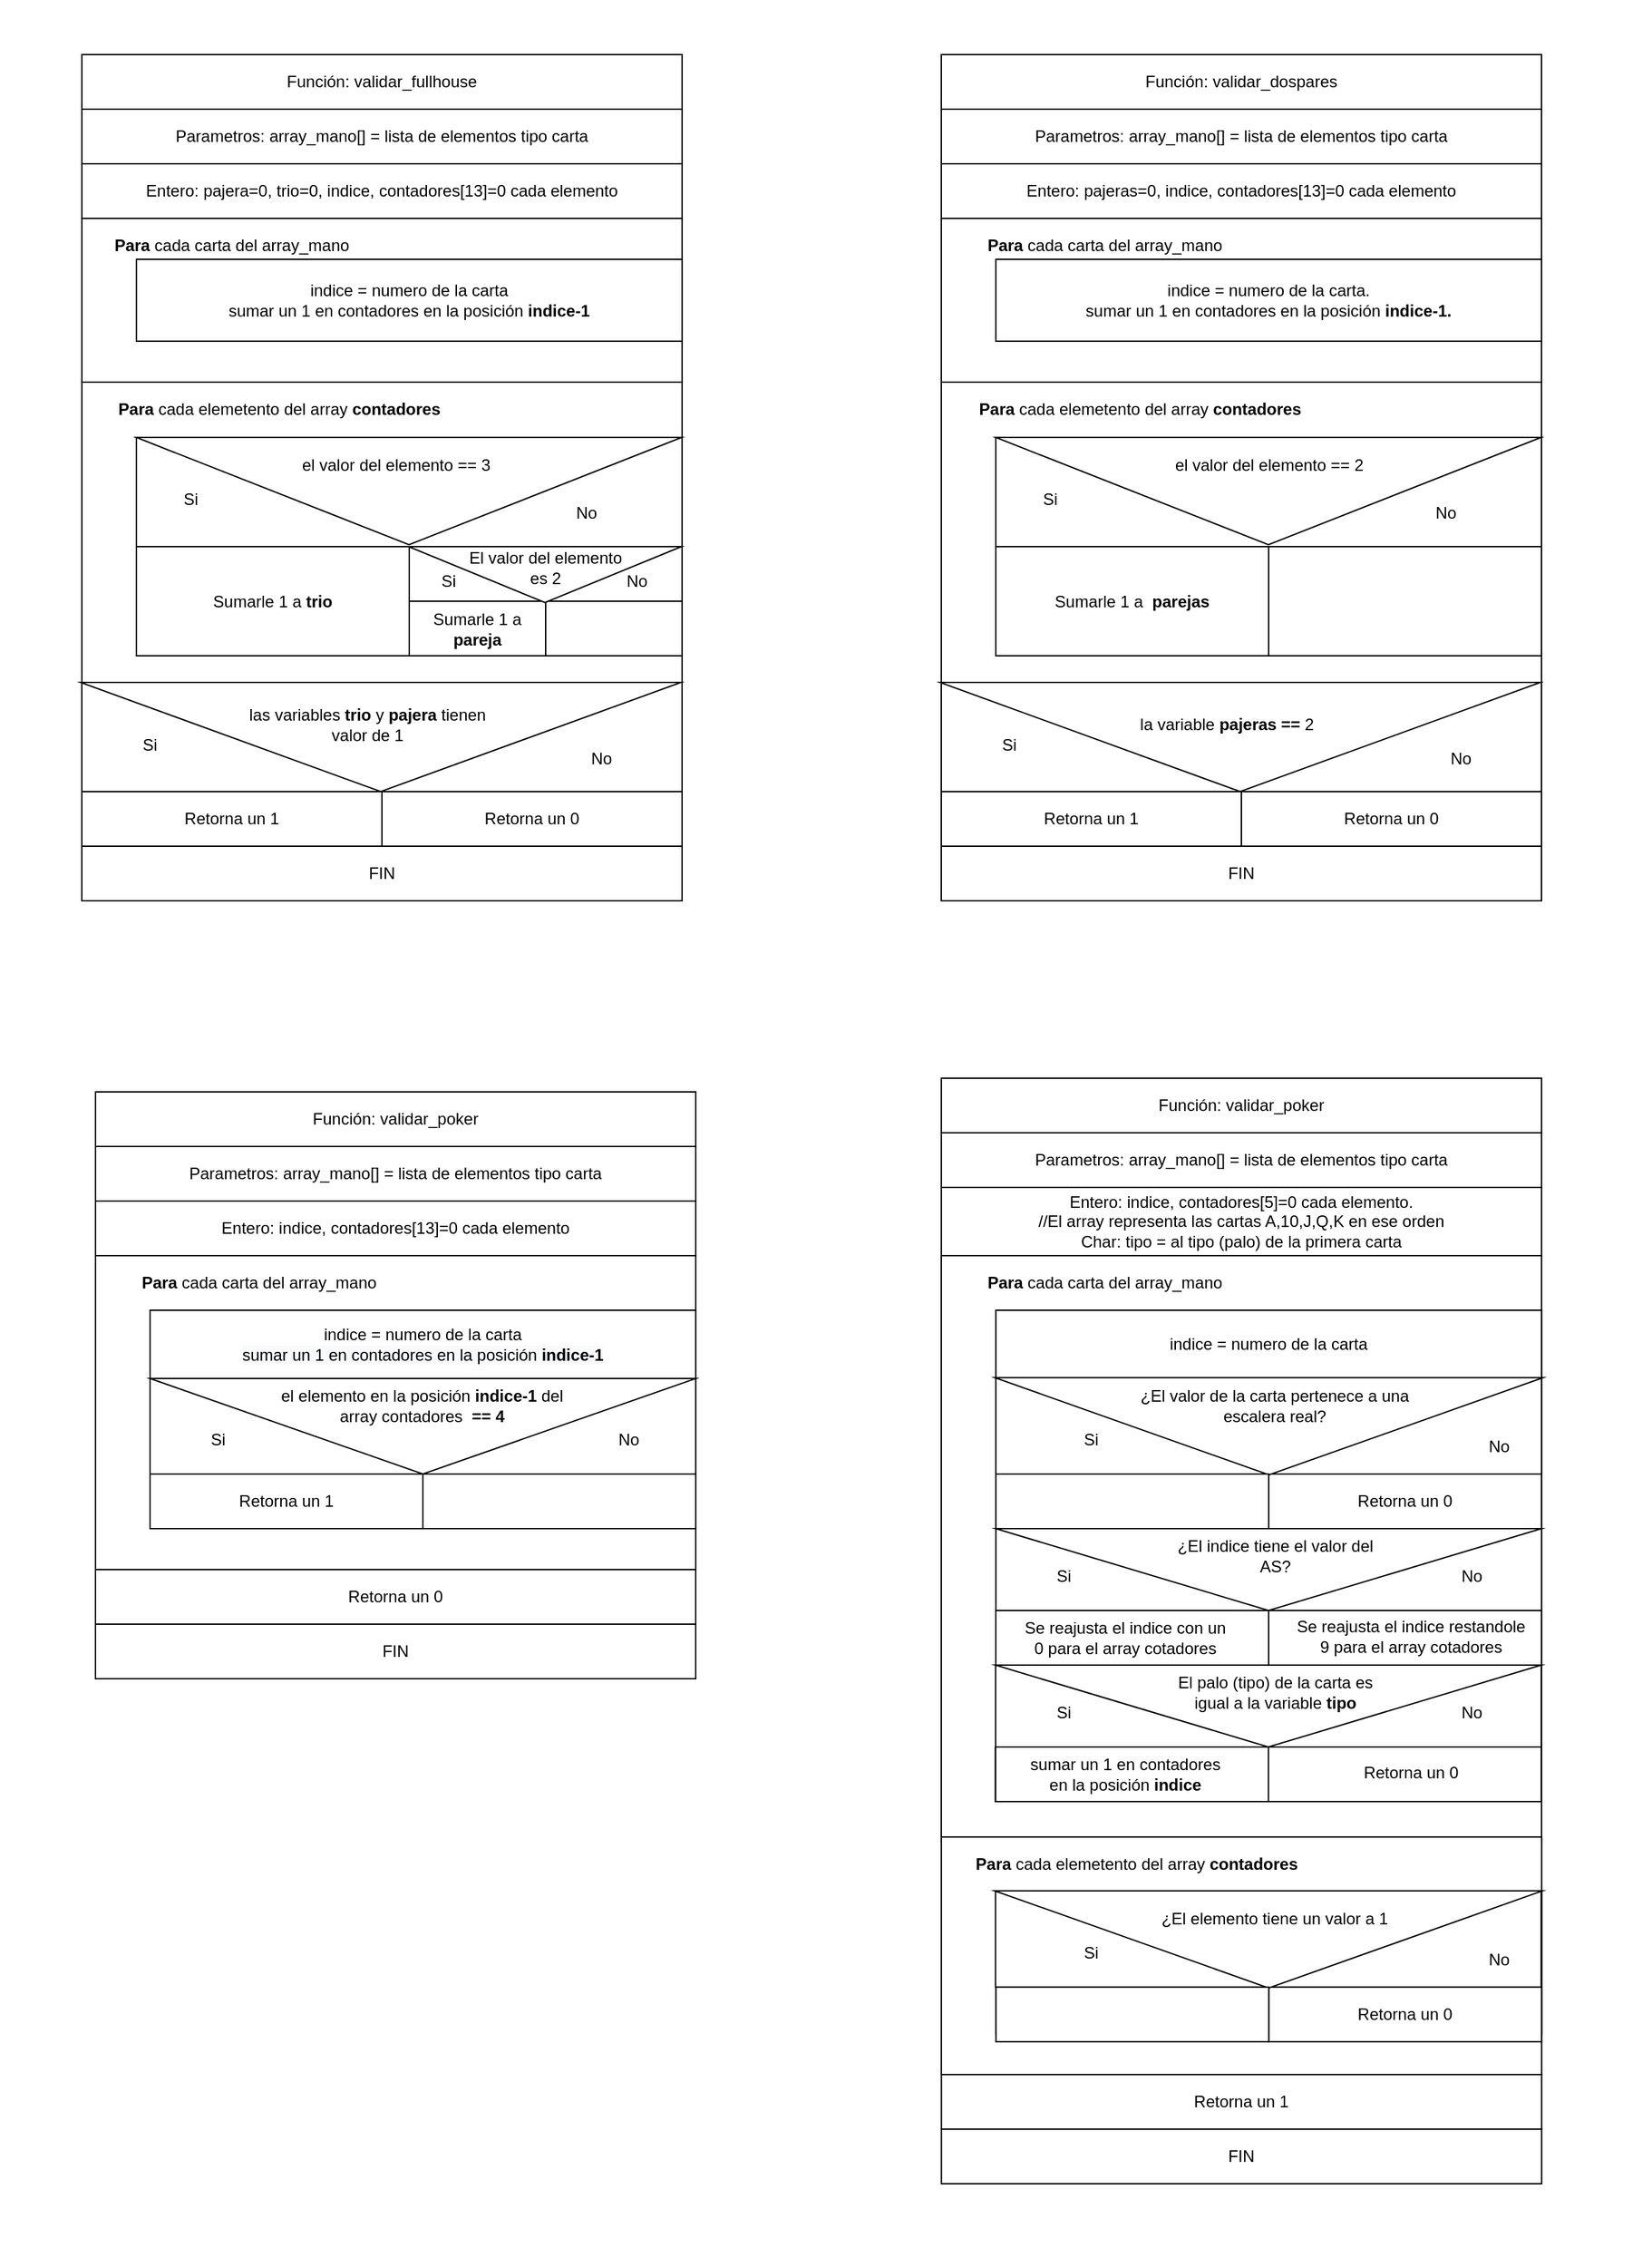 <mxfile version="14.6.11" type="device" pages="2"><diagram id="SmXDQ3OSMt-qT2Ce0tZ9" name="Página-1"><mxGraphModel dx="2489" dy="1893" grid="1" gridSize="10" guides="1" tooltips="1" connect="1" arrows="1" fold="1" page="1" pageScale="1" pageWidth="827" pageHeight="1169" math="0" shadow="0"><root><mxCell id="0"/><mxCell id="1" parent="0"/><mxCell id="qOXXaaeunONzz-3SEu1z-1" value="Función: validar_fullhouse" style="rounded=0;whiteSpace=wrap;html=1;" parent="1" vertex="1"><mxGeometry x="10.03" width="440" height="40" as="geometry"/></mxCell><mxCell id="qOXXaaeunONzz-3SEu1z-2" value="Parametros: array_mano[] = lista de elementos tipo carta" style="rounded=0;whiteSpace=wrap;html=1;" parent="1" vertex="1"><mxGeometry x="10.03" y="40" width="440" height="40" as="geometry"/></mxCell><mxCell id="qOXXaaeunONzz-3SEu1z-3" value="Entero: pajera=0, trio=0, indice, contadores[13]=0 cada elemento" style="rounded=0;whiteSpace=wrap;html=1;" parent="1" vertex="1"><mxGeometry x="10.03" y="80" width="440" height="40" as="geometry"/></mxCell><mxCell id="qOXXaaeunONzz-3SEu1z-4" value="" style="rounded=0;whiteSpace=wrap;html=1;" parent="1" vertex="1"><mxGeometry x="10.03" y="120" width="440" height="120" as="geometry"/></mxCell><mxCell id="qOXXaaeunONzz-3SEu1z-5" value="indice = numero de la carta&lt;br&gt;sumar un 1 en contadores en la posición &lt;b&gt;indice-1&lt;/b&gt;" style="rounded=0;whiteSpace=wrap;html=1;" parent="1" vertex="1"><mxGeometry x="50.03" y="150" width="400" height="60" as="geometry"/></mxCell><mxCell id="qOXXaaeunONzz-3SEu1z-6" value="&lt;b&gt;Para &lt;/b&gt;cada carta del array_mano" style="text;html=1;strokeColor=none;fillColor=none;align=center;verticalAlign=middle;whiteSpace=wrap;rounded=0;" parent="1" vertex="1"><mxGeometry x="15.02" y="130" width="209.97" height="20" as="geometry"/></mxCell><mxCell id="qOXXaaeunONzz-3SEu1z-7" value="" style="rounded=0;whiteSpace=wrap;html=1;" parent="1" vertex="1"><mxGeometry x="10.03" y="240" width="440" height="220" as="geometry"/></mxCell><mxCell id="qOXXaaeunONzz-3SEu1z-8" value="&lt;b&gt;Para &lt;/b&gt;cada elemetento del array &lt;b&gt;contadores&amp;nbsp;&lt;/b&gt;" style="text;html=1;strokeColor=none;fillColor=none;align=center;verticalAlign=middle;whiteSpace=wrap;rounded=0;" parent="1" vertex="1"><mxGeometry x="33.64" y="250" width="245.48" height="20" as="geometry"/></mxCell><mxCell id="qOXXaaeunONzz-3SEu1z-9" value="" style="rounded=0;whiteSpace=wrap;html=1;" parent="1" vertex="1"><mxGeometry x="50" y="280.5" width="400" height="160" as="geometry"/></mxCell><mxCell id="qOXXaaeunONzz-3SEu1z-13" value="" style="rounded=0;whiteSpace=wrap;html=1;" parent="1" vertex="1"><mxGeometry x="50" y="280.5" width="400" height="80" as="geometry"/></mxCell><mxCell id="qOXXaaeunONzz-3SEu1z-10" value="" style="triangle;whiteSpace=wrap;html=1;rotation=90;" parent="1" vertex="1"><mxGeometry x="210.55" y="120" width="78.57" height="399.62" as="geometry"/></mxCell><mxCell id="qOXXaaeunONzz-3SEu1z-12" value="el valor del elemento&lt;b&gt;&amp;nbsp;&lt;/b&gt;== 3" style="text;html=1;strokeColor=none;fillColor=none;align=center;verticalAlign=middle;whiteSpace=wrap;rounded=0;" parent="1" vertex="1"><mxGeometry x="151.33" y="290.5" width="178.67" height="20" as="geometry"/></mxCell><mxCell id="qOXXaaeunONzz-3SEu1z-15" value="Si" style="text;html=1;strokeColor=none;fillColor=none;align=center;verticalAlign=middle;whiteSpace=wrap;rounded=0;" parent="1" vertex="1"><mxGeometry x="80" y="320.5" width="20" height="10" as="geometry"/></mxCell><mxCell id="qOXXaaeunONzz-3SEu1z-17" value="Sumarle 1 a &lt;b&gt;trio&lt;/b&gt;" style="rounded=0;whiteSpace=wrap;html=1;" parent="1" vertex="1"><mxGeometry x="50" y="360.5" width="200" height="80" as="geometry"/></mxCell><mxCell id="qOXXaaeunONzz-3SEu1z-20" value="" style="rounded=0;whiteSpace=wrap;html=1;" parent="1" vertex="1"><mxGeometry x="250" y="400.5" width="200" height="40" as="geometry"/></mxCell><mxCell id="qOXXaaeunONzz-3SEu1z-22" value="Sumarle 1 a &lt;b&gt;pareja&lt;/b&gt;" style="rounded=0;whiteSpace=wrap;html=1;" parent="1" vertex="1"><mxGeometry x="250" y="400.5" width="100" height="40" as="geometry"/></mxCell><mxCell id="qOXXaaeunONzz-3SEu1z-11" value="" style="triangle;whiteSpace=wrap;html=1;rotation=90;" parent="1" vertex="1"><mxGeometry x="329" y="281" width="41.03" height="200" as="geometry"/></mxCell><mxCell id="qOXXaaeunONzz-3SEu1z-18" value="El valor del elemento es 2" style="text;html=1;strokeColor=none;fillColor=none;align=center;verticalAlign=middle;whiteSpace=wrap;rounded=0;" parent="1" vertex="1"><mxGeometry x="286.56" y="361.5" width="125.92" height="29" as="geometry"/></mxCell><mxCell id="qOXXaaeunONzz-3SEu1z-25" value="Si" style="text;html=1;strokeColor=none;fillColor=none;align=center;verticalAlign=middle;whiteSpace=wrap;rounded=0;" parent="1" vertex="1"><mxGeometry x="269.12" y="380.5" width="20" height="10" as="geometry"/></mxCell><mxCell id="qOXXaaeunONzz-3SEu1z-26" value="No" style="text;html=1;strokeColor=none;fillColor=none;align=center;verticalAlign=middle;whiteSpace=wrap;rounded=0;" parent="1" vertex="1"><mxGeometry x="406.93" y="380.5" width="20" height="10" as="geometry"/></mxCell><mxCell id="qOXXaaeunONzz-3SEu1z-30" value="No" style="text;html=1;strokeColor=none;fillColor=none;align=center;verticalAlign=middle;whiteSpace=wrap;rounded=0;" parent="1" vertex="1"><mxGeometry x="370.03" y="330.5" width="20" height="10" as="geometry"/></mxCell><mxCell id="qOXXaaeunONzz-3SEu1z-31" value="" style="rounded=0;whiteSpace=wrap;html=1;" parent="1" vertex="1"><mxGeometry x="10" y="460" width="440" height="120" as="geometry"/></mxCell><mxCell id="qOXXaaeunONzz-3SEu1z-32" value="" style="triangle;whiteSpace=wrap;html=1;rotation=90;" parent="1" vertex="1"><mxGeometry x="189.12" y="280" width="80" height="440" as="geometry"/></mxCell><mxCell id="qOXXaaeunONzz-3SEu1z-33" value="Retorna un 1" style="rounded=0;whiteSpace=wrap;html=1;" parent="1" vertex="1"><mxGeometry x="10" y="540" width="220" height="40" as="geometry"/></mxCell><mxCell id="qOXXaaeunONzz-3SEu1z-34" value="Retorna un 0" style="rounded=0;whiteSpace=wrap;html=1;" parent="1" vertex="1"><mxGeometry x="230.0" y="540" width="220" height="40" as="geometry"/></mxCell><mxCell id="qOXXaaeunONzz-3SEu1z-35" value="las variables &lt;b&gt;trio &lt;/b&gt;y &lt;b&gt;pajera &lt;/b&gt;tienen valor de 1" style="text;html=1;strokeColor=none;fillColor=none;align=center;verticalAlign=middle;whiteSpace=wrap;rounded=0;" parent="1" vertex="1"><mxGeometry x="130" y="480.5" width="178.67" height="20" as="geometry"/></mxCell><mxCell id="qOXXaaeunONzz-3SEu1z-36" value="Si" style="text;html=1;strokeColor=none;fillColor=none;align=center;verticalAlign=middle;whiteSpace=wrap;rounded=0;" parent="1" vertex="1"><mxGeometry x="50" y="500.5" width="20" height="10" as="geometry"/></mxCell><mxCell id="qOXXaaeunONzz-3SEu1z-37" value="No" style="text;html=1;strokeColor=none;fillColor=none;align=center;verticalAlign=middle;whiteSpace=wrap;rounded=0;" parent="1" vertex="1"><mxGeometry x="381" y="510.5" width="20" height="10" as="geometry"/></mxCell><mxCell id="qOXXaaeunONzz-3SEu1z-38" value="FIN" style="rounded=0;whiteSpace=wrap;html=1;" parent="1" vertex="1"><mxGeometry x="10" y="580" width="440" height="40" as="geometry"/></mxCell><mxCell id="qOXXaaeunONzz-3SEu1z-39" value="Función:&amp;nbsp;validar_dospares" style="rounded=0;whiteSpace=wrap;html=1;" parent="1" vertex="1"><mxGeometry x="640.03" y="3.553e-15" width="440" height="40" as="geometry"/></mxCell><mxCell id="qOXXaaeunONzz-3SEu1z-40" value="Parametros: array_mano[] = lista de elementos tipo carta" style="rounded=0;whiteSpace=wrap;html=1;" parent="1" vertex="1"><mxGeometry x="640.03" y="40" width="440" height="40" as="geometry"/></mxCell><mxCell id="qOXXaaeunONzz-3SEu1z-41" value="Entero: pajeras=0, indice, contadores[13]=0 cada elemento" style="rounded=0;whiteSpace=wrap;html=1;" parent="1" vertex="1"><mxGeometry x="640.03" y="80" width="440" height="40" as="geometry"/></mxCell><mxCell id="qOXXaaeunONzz-3SEu1z-42" value="" style="rounded=0;whiteSpace=wrap;html=1;" parent="1" vertex="1"><mxGeometry x="640.03" y="120" width="440" height="120" as="geometry"/></mxCell><mxCell id="qOXXaaeunONzz-3SEu1z-43" value="indice = numero de la carta.&lt;br&gt;sumar un 1 en contadores en la posición&amp;nbsp;&lt;b&gt;indice-1.&lt;/b&gt;" style="rounded=0;whiteSpace=wrap;html=1;" parent="1" vertex="1"><mxGeometry x="680.03" y="150" width="400" height="60" as="geometry"/></mxCell><mxCell id="qOXXaaeunONzz-3SEu1z-44" value="&lt;b&gt;Para&amp;nbsp;&lt;/b&gt;cada carta del array_mano" style="text;html=1;strokeColor=none;fillColor=none;align=center;verticalAlign=middle;whiteSpace=wrap;rounded=0;" parent="1" vertex="1"><mxGeometry x="640" y="130" width="240.03" height="20" as="geometry"/></mxCell><mxCell id="qOXXaaeunONzz-3SEu1z-45" value="" style="rounded=0;whiteSpace=wrap;html=1;" parent="1" vertex="1"><mxGeometry x="640.03" y="240" width="440" height="220" as="geometry"/></mxCell><mxCell id="qOXXaaeunONzz-3SEu1z-46" value="&lt;b&gt;Para&amp;nbsp;&lt;/b&gt;cada elemetento del array&amp;nbsp;&lt;b&gt;contadores&amp;nbsp;&lt;/b&gt;" style="text;html=1;strokeColor=none;fillColor=none;align=center;verticalAlign=middle;whiteSpace=wrap;rounded=0;" parent="1" vertex="1"><mxGeometry x="654.52" y="250" width="265.48" height="20" as="geometry"/></mxCell><mxCell id="qOXXaaeunONzz-3SEu1z-47" value="" style="rounded=0;whiteSpace=wrap;html=1;" parent="1" vertex="1"><mxGeometry x="680" y="280.5" width="400" height="160" as="geometry"/></mxCell><mxCell id="qOXXaaeunONzz-3SEu1z-48" value="" style="rounded=0;whiteSpace=wrap;html=1;" parent="1" vertex="1"><mxGeometry x="680" y="280.5" width="400" height="80" as="geometry"/></mxCell><mxCell id="qOXXaaeunONzz-3SEu1z-49" value="" style="triangle;whiteSpace=wrap;html=1;rotation=90;" parent="1" vertex="1"><mxGeometry x="840.55" y="120" width="78.57" height="399.62" as="geometry"/></mxCell><mxCell id="qOXXaaeunONzz-3SEu1z-50" value="el valor del elemento&lt;b&gt;&amp;nbsp;&lt;/b&gt;== 2" style="text;html=1;strokeColor=none;fillColor=none;align=center;verticalAlign=middle;whiteSpace=wrap;rounded=0;" parent="1" vertex="1"><mxGeometry x="790.69" y="290.5" width="178.67" height="20" as="geometry"/></mxCell><mxCell id="qOXXaaeunONzz-3SEu1z-51" value="Si" style="text;html=1;strokeColor=none;fillColor=none;align=center;verticalAlign=middle;whiteSpace=wrap;rounded=0;" parent="1" vertex="1"><mxGeometry x="710" y="320.5" width="20" height="10" as="geometry"/></mxCell><mxCell id="qOXXaaeunONzz-3SEu1z-52" value="Sumarle 1 a&amp;nbsp;&lt;b&gt;&amp;nbsp;parejas&lt;/b&gt;" style="rounded=0;whiteSpace=wrap;html=1;" parent="1" vertex="1"><mxGeometry x="680" y="360.5" width="200" height="80" as="geometry"/></mxCell><mxCell id="qOXXaaeunONzz-3SEu1z-59" value="No" style="text;html=1;strokeColor=none;fillColor=none;align=center;verticalAlign=middle;whiteSpace=wrap;rounded=0;" parent="1" vertex="1"><mxGeometry x="1000.03" y="330.5" width="20" height="10" as="geometry"/></mxCell><mxCell id="qOXXaaeunONzz-3SEu1z-60" value="" style="rounded=0;whiteSpace=wrap;html=1;" parent="1" vertex="1"><mxGeometry x="640" y="460" width="440" height="120" as="geometry"/></mxCell><mxCell id="qOXXaaeunONzz-3SEu1z-61" value="" style="triangle;whiteSpace=wrap;html=1;rotation=90;" parent="1" vertex="1"><mxGeometry x="819.12" y="280" width="80" height="440" as="geometry"/></mxCell><mxCell id="qOXXaaeunONzz-3SEu1z-62" value="Retorna un 1" style="rounded=0;whiteSpace=wrap;html=1;" parent="1" vertex="1"><mxGeometry x="640" y="540" width="220" height="40" as="geometry"/></mxCell><mxCell id="qOXXaaeunONzz-3SEu1z-63" value="Retorna un 0" style="rounded=0;whiteSpace=wrap;html=1;" parent="1" vertex="1"><mxGeometry x="860" y="540" width="220" height="40" as="geometry"/></mxCell><mxCell id="qOXXaaeunONzz-3SEu1z-64" value="la variable&amp;nbsp;&lt;b&gt;pajeras ==&amp;nbsp;&lt;/b&gt;2" style="text;html=1;strokeColor=none;fillColor=none;align=center;verticalAlign=middle;whiteSpace=wrap;rounded=0;" parent="1" vertex="1"><mxGeometry x="760" y="480.5" width="178.67" height="20" as="geometry"/></mxCell><mxCell id="qOXXaaeunONzz-3SEu1z-65" value="Si" style="text;html=1;strokeColor=none;fillColor=none;align=center;verticalAlign=middle;whiteSpace=wrap;rounded=0;" parent="1" vertex="1"><mxGeometry x="680" y="500.5" width="20" height="10" as="geometry"/></mxCell><mxCell id="qOXXaaeunONzz-3SEu1z-66" value="No" style="text;html=1;strokeColor=none;fillColor=none;align=center;verticalAlign=middle;whiteSpace=wrap;rounded=0;" parent="1" vertex="1"><mxGeometry x="1011" y="510.5" width="20" height="10" as="geometry"/></mxCell><mxCell id="qOXXaaeunONzz-3SEu1z-67" value="FIN" style="rounded=0;whiteSpace=wrap;html=1;" parent="1" vertex="1"><mxGeometry x="640" y="580" width="440" height="40" as="geometry"/></mxCell><mxCell id="qOXXaaeunONzz-3SEu1z-68" value="Función:&amp;nbsp;validar_poker" style="rounded=0;whiteSpace=wrap;html=1;" parent="1" vertex="1"><mxGeometry x="20.03" y="760" width="440" height="40" as="geometry"/></mxCell><mxCell id="qOXXaaeunONzz-3SEu1z-69" value="Parametros: array_mano[] = lista de elementos tipo carta" style="rounded=0;whiteSpace=wrap;html=1;" parent="1" vertex="1"><mxGeometry x="20.03" y="800" width="440" height="40" as="geometry"/></mxCell><mxCell id="qOXXaaeunONzz-3SEu1z-70" value="Entero: indice, contadores[13]=0 cada elemento" style="rounded=0;whiteSpace=wrap;html=1;align=center;" parent="1" vertex="1"><mxGeometry x="20.03" y="840" width="440" height="40" as="geometry"/></mxCell><mxCell id="qOXXaaeunONzz-3SEu1z-71" value="" style="rounded=0;whiteSpace=wrap;html=1;" parent="1" vertex="1"><mxGeometry x="20.03" y="880" width="440" height="230" as="geometry"/></mxCell><mxCell id="qOXXaaeunONzz-3SEu1z-72" value="" style="rounded=0;whiteSpace=wrap;html=1;" parent="1" vertex="1"><mxGeometry x="60.03" y="920" width="400" height="160" as="geometry"/></mxCell><mxCell id="qOXXaaeunONzz-3SEu1z-73" value="&lt;b&gt;Para&amp;nbsp;&lt;/b&gt;cada carta del array_mano" style="text;html=1;strokeColor=none;fillColor=none;align=center;verticalAlign=middle;whiteSpace=wrap;rounded=0;" parent="1" vertex="1"><mxGeometry x="20.0" y="890" width="240.03" height="20" as="geometry"/></mxCell><mxCell id="qOXXaaeunONzz-3SEu1z-83" value="" style="rounded=0;whiteSpace=wrap;html=1;" parent="1" vertex="1"><mxGeometry x="60" y="970" width="400" height="70" as="geometry"/></mxCell><mxCell id="qOXXaaeunONzz-3SEu1z-84" value="" style="triangle;whiteSpace=wrap;html=1;rotation=90;" parent="1" vertex="1"><mxGeometry x="225" y="805" width="70" height="400" as="geometry"/></mxCell><mxCell id="qOXXaaeunONzz-3SEu1z-85" value="Retorna un 1" style="rounded=0;whiteSpace=wrap;html=1;" parent="1" vertex="1"><mxGeometry x="60" y="1040" width="200" height="40" as="geometry"/></mxCell><mxCell id="qOXXaaeunONzz-3SEu1z-87" value="el elemento en la posición &lt;b&gt;indice-1&lt;/b&gt;&amp;nbsp;del array contadores&amp;nbsp;&lt;b&gt;&amp;nbsp;== 4&lt;/b&gt;" style="text;html=1;strokeColor=none;fillColor=none;align=center;verticalAlign=middle;whiteSpace=wrap;rounded=0;" parent="1" vertex="1"><mxGeometry x="155.37" y="980" width="209.33" height="20" as="geometry"/></mxCell><mxCell id="qOXXaaeunONzz-3SEu1z-88" value="Si" style="text;html=1;strokeColor=none;fillColor=none;align=center;verticalAlign=middle;whiteSpace=wrap;rounded=0;" parent="1" vertex="1"><mxGeometry x="100.0" y="1010" width="20" height="10" as="geometry"/></mxCell><mxCell id="qOXXaaeunONzz-3SEu1z-89" value="No" style="text;html=1;strokeColor=none;fillColor=none;align=center;verticalAlign=middle;whiteSpace=wrap;rounded=0;" parent="1" vertex="1"><mxGeometry x="401" y="1010" width="20" height="10" as="geometry"/></mxCell><mxCell id="qOXXaaeunONzz-3SEu1z-90" value="Retorna un 0" style="rounded=0;whiteSpace=wrap;html=1;" parent="1" vertex="1"><mxGeometry x="20.0" y="1110" width="440" height="40" as="geometry"/></mxCell><mxCell id="qOXXaaeunONzz-3SEu1z-93" value="" style="rounded=0;whiteSpace=wrap;html=1;" parent="1" vertex="1"><mxGeometry x="60.03" y="920" width="399.97" height="50" as="geometry"/></mxCell><mxCell id="qOXXaaeunONzz-3SEu1z-92" value="indice = numero de la carta&lt;br style=&quot;color: rgb(0 , 0 , 0) ; font-family: &amp;#34;helvetica&amp;#34; ; font-size: 12px ; font-style: normal ; font-weight: 400 ; letter-spacing: normal ; text-align: center ; text-indent: 0px ; text-transform: none ; word-spacing: 0px ; background-color: rgb(248 , 249 , 250)&quot;&gt;&lt;span style=&quot;color: rgb(0 , 0 , 0) ; font-family: &amp;#34;helvetica&amp;#34; ; font-size: 12px ; font-style: normal ; font-weight: 400 ; letter-spacing: normal ; text-align: center ; text-indent: 0px ; text-transform: none ; word-spacing: 0px ; background-color: rgb(248 , 249 , 250) ; display: inline ; float: none&quot;&gt;sumar un 1 en contadores en la posición&lt;span&gt;&amp;nbsp;&lt;/span&gt;&lt;/span&gt;&lt;b style=&quot;color: rgb(0 , 0 , 0) ; font-family: &amp;#34;helvetica&amp;#34; ; font-size: 12px ; font-style: normal ; letter-spacing: normal ; text-align: center ; text-indent: 0px ; text-transform: none ; word-spacing: 0px ; background-color: rgb(248 , 249 , 250)&quot;&gt;indice-1&lt;/b&gt;" style="text;html=1;strokeColor=none;fillColor=none;align=center;verticalAlign=middle;whiteSpace=wrap;rounded=0;" parent="1" vertex="1"><mxGeometry x="110" y="927.5" width="300" height="35" as="geometry"/></mxCell><mxCell id="qOXXaaeunONzz-3SEu1z-95" value="FIN" style="rounded=0;whiteSpace=wrap;html=1;" parent="1" vertex="1"><mxGeometry x="20.0" y="1150" width="440" height="40" as="geometry"/></mxCell><mxCell id="qOXXaaeunONzz-3SEu1z-96" value="Función:&amp;nbsp;validar_poker" style="rounded=0;whiteSpace=wrap;html=1;" parent="1" vertex="1"><mxGeometry x="640.06" y="750" width="440" height="40" as="geometry"/></mxCell><mxCell id="qOXXaaeunONzz-3SEu1z-97" value="Parametros: array_mano[] = lista de elementos tipo carta" style="rounded=0;whiteSpace=wrap;html=1;" parent="1" vertex="1"><mxGeometry x="640.06" y="790" width="440" height="40" as="geometry"/></mxCell><mxCell id="qOXXaaeunONzz-3SEu1z-98" value="Entero: indice, contadores[5]=0 cada elemento.&lt;br&gt;//El array representa las cartas A,10,J,Q,K en ese orden&lt;br&gt;Char: tipo = al tipo (palo) de la primera carta" style="rounded=0;whiteSpace=wrap;html=1;align=center;" parent="1" vertex="1"><mxGeometry x="640.06" y="830" width="440" height="50" as="geometry"/></mxCell><mxCell id="qOXXaaeunONzz-3SEu1z-99" value="" style="rounded=0;whiteSpace=wrap;html=1;" parent="1" vertex="1"><mxGeometry x="640" y="880" width="440.06" height="430" as="geometry"/></mxCell><mxCell id="qOXXaaeunONzz-3SEu1z-100" value="" style="rounded=0;whiteSpace=wrap;html=1;" parent="1" vertex="1"><mxGeometry x="680.06" y="920" width="400" height="260" as="geometry"/></mxCell><mxCell id="qOXXaaeunONzz-3SEu1z-101" value="&lt;b&gt;Para&amp;nbsp;&lt;/b&gt;cada carta del array_mano" style="text;html=1;strokeColor=none;fillColor=none;align=center;verticalAlign=middle;whiteSpace=wrap;rounded=0;" parent="1" vertex="1"><mxGeometry x="640.03" y="890" width="240.03" height="20" as="geometry"/></mxCell><mxCell id="qOXXaaeunONzz-3SEu1z-102" value="" style="rounded=0;whiteSpace=wrap;html=1;" parent="1" vertex="1"><mxGeometry x="680.03" y="970" width="400" height="70" as="geometry"/></mxCell><mxCell id="qOXXaaeunONzz-3SEu1z-104" value="Retorna un 0" style="rounded=0;whiteSpace=wrap;html=1;" parent="1" vertex="1"><mxGeometry x="880" y="1040" width="200" height="40" as="geometry"/></mxCell><mxCell id="qOXXaaeunONzz-3SEu1z-106" value="Si" style="text;html=1;strokeColor=none;fillColor=none;align=center;verticalAlign=middle;whiteSpace=wrap;rounded=0;" parent="1" vertex="1"><mxGeometry x="740" y="1010" width="20" height="10" as="geometry"/></mxCell><mxCell id="qOXXaaeunONzz-3SEu1z-107" value="No" style="text;html=1;strokeColor=none;fillColor=none;align=center;verticalAlign=middle;whiteSpace=wrap;rounded=0;" parent="1" vertex="1"><mxGeometry x="1039.33" y="1015" width="20" height="10" as="geometry"/></mxCell><mxCell id="qOXXaaeunONzz-3SEu1z-109" value="" style="rounded=0;whiteSpace=wrap;html=1;" parent="1" vertex="1"><mxGeometry x="680.06" y="920" width="399.97" height="50" as="geometry"/></mxCell><mxCell id="qOXXaaeunONzz-3SEu1z-110" value="indice = numero de la carta" style="text;html=1;strokeColor=none;fillColor=none;align=center;verticalAlign=middle;whiteSpace=wrap;rounded=0;" parent="1" vertex="1"><mxGeometry x="729.84" y="930" width="300" height="30" as="geometry"/></mxCell><mxCell id="qOXXaaeunONzz-3SEu1z-122" value="" style="rounded=0;whiteSpace=wrap;html=1;" parent="1" vertex="1"><mxGeometry x="680" y="1140" width="400" height="40" as="geometry"/></mxCell><mxCell id="qOXXaaeunONzz-3SEu1z-118" value="" style="triangle;whiteSpace=wrap;html=1;rotation=90;" parent="1" vertex="1"><mxGeometry x="849.94" y="910" width="60" height="400" as="geometry"/></mxCell><mxCell id="qOXXaaeunONzz-3SEu1z-121" value="¿El indice tiene el valor del AS?" style="text;html=1;strokeColor=none;fillColor=none;align=center;verticalAlign=middle;whiteSpace=wrap;rounded=0;" parent="1" vertex="1"><mxGeometry x="809.67" y="1090" width="150" height="20" as="geometry"/></mxCell><mxCell id="qOXXaaeunONzz-3SEu1z-123" value="Si" style="text;html=1;strokeColor=none;fillColor=none;align=center;verticalAlign=middle;whiteSpace=wrap;rounded=0;" parent="1" vertex="1"><mxGeometry x="720" y="1110" width="20" height="10" as="geometry"/></mxCell><mxCell id="qOXXaaeunONzz-3SEu1z-124" value="No" style="text;html=1;strokeColor=none;fillColor=none;align=center;verticalAlign=middle;whiteSpace=wrap;rounded=0;" parent="1" vertex="1"><mxGeometry x="1019.33" y="1110" width="20" height="10" as="geometry"/></mxCell><mxCell id="qOXXaaeunONzz-3SEu1z-126" value="" style="rounded=0;whiteSpace=wrap;html=1;" parent="1" vertex="1"><mxGeometry x="680" y="1140" width="200" height="40" as="geometry"/></mxCell><mxCell id="qOXXaaeunONzz-3SEu1z-127" value="Se reajusta el indice con un 0 para el array cotadores" style="text;html=1;strokeColor=none;fillColor=none;align=center;verticalAlign=middle;whiteSpace=wrap;rounded=0;" parent="1" vertex="1"><mxGeometry x="700" y="1150" width="150" height="20" as="geometry"/></mxCell><mxCell id="qOXXaaeunONzz-3SEu1z-129" value="" style="triangle;whiteSpace=wrap;html=1;rotation=90;" parent="1" vertex="1"><mxGeometry x="844.61" y="804.07" width="71.25" height="401.88" as="geometry"/></mxCell><mxCell id="qOXXaaeunONzz-3SEu1z-105" value="¿El valor de la carta pertenece a una escalera real?" style="text;html=1;strokeColor=none;fillColor=none;align=center;verticalAlign=middle;whiteSpace=wrap;rounded=0;" parent="1" vertex="1"><mxGeometry x="780" y="980" width="209.33" height="20" as="geometry"/></mxCell><mxCell id="qOXXaaeunONzz-3SEu1z-130" value="" style="rounded=0;whiteSpace=wrap;html=1;" parent="1" vertex="1"><mxGeometry x="680.06" y="1040" width="200" height="40" as="geometry"/></mxCell><mxCell id="qOXXaaeunONzz-3SEu1z-131" value="Se reajusta el indice restandole 9 para el array cotadores" style="text;html=1;strokeColor=none;fillColor=none;align=center;verticalAlign=middle;whiteSpace=wrap;rounded=0;" parent="1" vertex="1"><mxGeometry x="899.12" y="1149" width="170.88" height="20" as="geometry"/></mxCell><mxCell id="qOXXaaeunONzz-3SEu1z-142" value="" style="rounded=0;whiteSpace=wrap;html=1;" parent="1" vertex="1"><mxGeometry x="679.83" y="1180" width="400" height="100" as="geometry"/></mxCell><mxCell id="qOXXaaeunONzz-3SEu1z-132" value="" style="rounded=0;whiteSpace=wrap;html=1;" parent="1" vertex="1"><mxGeometry x="679.83" y="1240" width="400" height="40" as="geometry"/></mxCell><mxCell id="qOXXaaeunONzz-3SEu1z-133" value="" style="triangle;whiteSpace=wrap;html=1;rotation=90;" parent="1" vertex="1"><mxGeometry x="849.77" y="1010" width="60" height="400" as="geometry"/></mxCell><mxCell id="qOXXaaeunONzz-3SEu1z-135" value="Si" style="text;html=1;strokeColor=none;fillColor=none;align=center;verticalAlign=middle;whiteSpace=wrap;rounded=0;" parent="1" vertex="1"><mxGeometry x="719.83" y="1210" width="20" height="10" as="geometry"/></mxCell><mxCell id="qOXXaaeunONzz-3SEu1z-137" value="" style="rounded=0;whiteSpace=wrap;html=1;" parent="1" vertex="1"><mxGeometry x="679.83" y="1240" width="200" height="40" as="geometry"/></mxCell><mxCell id="qOXXaaeunONzz-3SEu1z-138" value="&lt;span style=&quot;font-family: &amp;#34;helvetica&amp;#34;&quot;&gt;sumar un 1 en contadores en la posición&amp;nbsp;&lt;/span&gt;&lt;b style=&quot;font-family: &amp;#34;helvetica&amp;#34;&quot;&gt;indice&lt;/b&gt;" style="text;html=1;strokeColor=none;fillColor=none;align=center;verticalAlign=middle;whiteSpace=wrap;rounded=0;" parent="1" vertex="1"><mxGeometry x="699.83" y="1250" width="150" height="20" as="geometry"/></mxCell><mxCell id="qOXXaaeunONzz-3SEu1z-139" value="Retorna un 0" style="text;html=1;strokeColor=none;fillColor=none;align=center;verticalAlign=middle;whiteSpace=wrap;rounded=0;" parent="1" vertex="1"><mxGeometry x="898.95" y="1249" width="170.88" height="20" as="geometry"/></mxCell><mxCell id="qOXXaaeunONzz-3SEu1z-136" value="No" style="text;html=1;strokeColor=none;fillColor=none;align=center;verticalAlign=middle;whiteSpace=wrap;rounded=0;" parent="1" vertex="1"><mxGeometry x="1019.16" y="1210" width="20" height="10" as="geometry"/></mxCell><mxCell id="qOXXaaeunONzz-3SEu1z-134" value="El palo (tipo) de la carta es igual a la variable &lt;b&gt;tipo&lt;/b&gt;" style="text;html=1;strokeColor=none;fillColor=none;align=center;verticalAlign=middle;whiteSpace=wrap;rounded=0;" parent="1" vertex="1"><mxGeometry x="809.5" y="1190" width="150" height="20" as="geometry"/></mxCell><mxCell id="qOXXaaeunONzz-3SEu1z-172" value="" style="rounded=0;whiteSpace=wrap;html=1;" parent="1" vertex="1"><mxGeometry x="640.06" y="1305.93" width="440.06" height="174.07" as="geometry"/></mxCell><mxCell id="qOXXaaeunONzz-3SEu1z-173" value="" style="rounded=0;whiteSpace=wrap;html=1;" parent="1" vertex="1"><mxGeometry x="680.12" y="1345.93" width="400" height="104.07" as="geometry"/></mxCell><mxCell id="qOXXaaeunONzz-3SEu1z-174" value="&lt;b&gt;Para&amp;nbsp;&lt;/b&gt;cada elemetento del array&amp;nbsp;&lt;b&gt;contadores&amp;nbsp;&lt;/b&gt;" style="text;html=1;strokeColor=none;fillColor=none;align=center;verticalAlign=middle;whiteSpace=wrap;rounded=0;" parent="1" vertex="1"><mxGeometry x="640.09" y="1315.93" width="289.91" height="20" as="geometry"/></mxCell><mxCell id="qOXXaaeunONzz-3SEu1z-175" value="" style="rounded=0;whiteSpace=wrap;html=1;" parent="1" vertex="1"><mxGeometry x="679.77" y="1345.93" width="400" height="70" as="geometry"/></mxCell><mxCell id="qOXXaaeunONzz-3SEu1z-176" value="Retorna un 0" style="rounded=0;whiteSpace=wrap;html=1;" parent="1" vertex="1"><mxGeometry x="880.06" y="1415.93" width="200" height="40" as="geometry"/></mxCell><mxCell id="qOXXaaeunONzz-3SEu1z-177" value="Si" style="text;html=1;strokeColor=none;fillColor=none;align=center;verticalAlign=middle;whiteSpace=wrap;rounded=0;" parent="1" vertex="1"><mxGeometry x="739.74" y="1385.93" width="20" height="10" as="geometry"/></mxCell><mxCell id="qOXXaaeunONzz-3SEu1z-178" value="No" style="text;html=1;strokeColor=none;fillColor=none;align=center;verticalAlign=middle;whiteSpace=wrap;rounded=0;" parent="1" vertex="1"><mxGeometry x="1039.07" y="1390.93" width="20" height="10" as="geometry"/></mxCell><mxCell id="qOXXaaeunONzz-3SEu1z-188" value="" style="triangle;whiteSpace=wrap;html=1;rotation=90;" parent="1" vertex="1"><mxGeometry x="844.35" y="1180" width="71.25" height="401.88" as="geometry"/></mxCell><mxCell id="qOXXaaeunONzz-3SEu1z-189" value="¿El elemento tiene un valor a 1" style="text;html=1;strokeColor=none;fillColor=none;align=center;verticalAlign=middle;whiteSpace=wrap;rounded=0;" parent="1" vertex="1"><mxGeometry x="779.74" y="1355.93" width="209.33" height="20" as="geometry"/></mxCell><mxCell id="qOXXaaeunONzz-3SEu1z-190" value="" style="rounded=0;whiteSpace=wrap;html=1;" parent="1" vertex="1"><mxGeometry x="680.12" y="1415.93" width="200" height="40" as="geometry"/></mxCell><mxCell id="qOXXaaeunONzz-3SEu1z-201" value="Retorna un 1" style="rounded=0;whiteSpace=wrap;html=1;" parent="1" vertex="1"><mxGeometry x="640.12" y="1480" width="440" height="40" as="geometry"/></mxCell><mxCell id="qOXXaaeunONzz-3SEu1z-202" value="FIN" style="rounded=0;whiteSpace=wrap;html=1;" parent="1" vertex="1"><mxGeometry x="640.12" y="1520" width="440" height="40" as="geometry"/></mxCell><mxCell id="qOXXaaeunONzz-3SEu1z-203" value="&amp;nbsp;" style="text;html=1;strokeColor=none;fillColor=none;align=center;verticalAlign=middle;whiteSpace=wrap;rounded=0;" parent="1" vertex="1"><mxGeometry x="-50" width="40" height="20" as="geometry"/></mxCell><mxCell id="qOXXaaeunONzz-3SEu1z-204" value="&amp;nbsp;" style="text;html=1;strokeColor=none;fillColor=none;align=center;verticalAlign=middle;whiteSpace=wrap;rounded=0;" parent="1" vertex="1"><mxGeometry x="80" y="-40" width="40" height="20" as="geometry"/></mxCell><mxCell id="qOXXaaeunONzz-3SEu1z-205" value="&amp;nbsp;" style="text;html=1;strokeColor=none;fillColor=none;align=center;verticalAlign=middle;whiteSpace=wrap;rounded=0;" parent="1" vertex="1"><mxGeometry x="1120" y="60" width="40" height="20" as="geometry"/></mxCell><mxCell id="qOXXaaeunONzz-3SEu1z-206" value="&amp;nbsp;" style="text;html=1;strokeColor=none;fillColor=none;align=center;verticalAlign=middle;whiteSpace=wrap;rounded=0;" parent="1" vertex="1"><mxGeometry x="614.52" y="1600" width="40" height="20" as="geometry"/></mxCell></root></mxGraphModel></diagram><diagram id="q4Tzk1-BTh5ryp_1kjHo" name="Page-2"><mxGraphModel dx="3324" dy="1448" grid="1" gridSize="10" guides="1" tooltips="1" connect="1" arrows="1" fold="1" page="1" pageScale="1" pageWidth="1654" pageHeight="2336" math="0" shadow="0"><root><mxCell id="j2aiIoumA7rtLrXtOxaq-0"/><mxCell id="j2aiIoumA7rtLrXtOxaq-1" parent="j2aiIoumA7rtLrXtOxaq-0"/><mxCell id="xn2nXxDaPtCwILGORZ3K-0" value="" style="rounded=0;whiteSpace=wrap;html=1;" vertex="1" parent="j2aiIoumA7rtLrXtOxaq-1"><mxGeometry x="310" y="360" width="1000" height="1310" as="geometry"/></mxCell><mxCell id="xn2nXxDaPtCwILGORZ3K-1" value="&lt;font style=&quot;font-size: 18px&quot;&gt;Main&lt;/font&gt;" style="rounded=0;whiteSpace=wrap;html=1;" vertex="1" parent="j2aiIoumA7rtLrXtOxaq-1"><mxGeometry x="310" y="360" width="1000" height="60" as="geometry"/></mxCell><mxCell id="uLCi-GiPT7lW74pXAH3A-0" value="&lt;font style=&quot;font-size: 18px&quot;&gt;mostrar_informacion_general()&lt;/font&gt;" style="rounded=0;whiteSpace=wrap;html=1;" vertex="1" parent="j2aiIoumA7rtLrXtOxaq-1"><mxGeometry x="310" y="420" width="1000" height="60" as="geometry"/></mxCell><mxCell id="uLCi-GiPT7lW74pXAH3A-1" value="" style="rounded=0;whiteSpace=wrap;html=1;" vertex="1" parent="j2aiIoumA7rtLrXtOxaq-1"><mxGeometry x="310" y="480" width="1000" height="60" as="geometry"/></mxCell><mxCell id="uLCi-GiPT7lW74pXAH3A-2" value="&lt;font style=&quot;font-size: 18px&quot;&gt;calculate_theorical_probabilities()&lt;/font&gt;" style="text;html=1;strokeColor=none;fillColor=none;align=center;verticalAlign=middle;whiteSpace=wrap;rounded=0;" vertex="1" parent="j2aiIoumA7rtLrXtOxaq-1"><mxGeometry x="680" y="500" width="270" height="20" as="geometry"/></mxCell><mxCell id="uLCi-GiPT7lW74pXAH3A-3" value="" style="rounded=0;whiteSpace=wrap;html=1;" vertex="1" parent="j2aiIoumA7rtLrXtOxaq-1"><mxGeometry x="310" y="540" width="1000" height="60" as="geometry"/></mxCell><mxCell id="uLCi-GiPT7lW74pXAH3A-4" value="&lt;font style=&quot;font-size: 18px&quot;&gt;Array: cartas_mano[5]&lt;/font&gt;" style="text;html=1;strokeColor=none;fillColor=none;align=center;verticalAlign=middle;whiteSpace=wrap;rounded=0;" vertex="1" parent="j2aiIoumA7rtLrXtOxaq-1"><mxGeometry x="655" y="560" width="255" height="20" as="geometry"/></mxCell><mxCell id="Y24LzK7i-D92VB1KSGNB-0" value="" style="rounded=0;whiteSpace=wrap;html=1;" vertex="1" parent="j2aiIoumA7rtLrXtOxaq-1"><mxGeometry x="310" y="600" width="1000" height="60" as="geometry"/></mxCell><mxCell id="Y24LzK7i-D92VB1KSGNB-1" value="&lt;font style=&quot;font-size: 18px&quot;&gt;Inicialización variables de éxitos, probabilidades, medias y varianzas&lt;/font&gt;" style="text;html=1;strokeColor=none;fillColor=none;align=center;verticalAlign=middle;whiteSpace=wrap;rounded=0;" vertex="1" parent="j2aiIoumA7rtLrXtOxaq-1"><mxGeometry x="627" y="620" width="400" height="20" as="geometry"/></mxCell><mxCell id="Y24LzK7i-D92VB1KSGNB-9" value="" style="rounded=0;whiteSpace=wrap;html=1;" vertex="1" parent="j2aiIoumA7rtLrXtOxaq-1"><mxGeometry x="340" y="750" width="970" height="690" as="geometry"/></mxCell><mxCell id="Y24LzK7i-D92VB1KSGNB-10" value="&lt;font style=&quot;font-size: 18px&quot;&gt;Para M número de simulaciones&lt;/font&gt;" style="text;html=1;strokeColor=none;fillColor=none;align=center;verticalAlign=middle;whiteSpace=wrap;rounded=0;" vertex="1" parent="j2aiIoumA7rtLrXtOxaq-1"><mxGeometry x="325" y="680" width="440" height="20" as="geometry"/></mxCell><mxCell id="Y24LzK7i-D92VB1KSGNB-11" value="&lt;font style=&quot;font-size: 18px&quot;&gt;ordenar_mazo(array_cartas)&lt;/font&gt;" style="text;html=1;strokeColor=none;fillColor=none;align=center;verticalAlign=middle;whiteSpace=wrap;rounded=0;" vertex="1" parent="j2aiIoumA7rtLrXtOxaq-1"><mxGeometry x="380" y="710" width="290" height="20" as="geometry"/></mxCell><mxCell id="Y24LzK7i-D92VB1KSGNB-12" value="" style="rounded=0;whiteSpace=wrap;html=1;" vertex="1" parent="j2aiIoumA7rtLrXtOxaq-1"><mxGeometry x="370" y="830" width="940" height="190" as="geometry"/></mxCell><mxCell id="Y24LzK7i-D92VB1KSGNB-13" value="&lt;font style=&quot;font-size: 18px&quot;&gt;Para N número de manos&lt;/font&gt;" style="text;html=1;strokeColor=none;fillColor=none;align=center;verticalAlign=middle;whiteSpace=wrap;rounded=0;" vertex="1" parent="j2aiIoumA7rtLrXtOxaq-1"><mxGeometry x="400" y="770" width="240" height="20" as="geometry"/></mxCell><mxCell id="Y24LzK7i-D92VB1KSGNB-14" value="&lt;font style=&quot;font-size: 18px&quot;&gt;mezclar_mazo(array_cartas)&lt;/font&gt;" style="text;html=1;strokeColor=none;fillColor=none;align=center;verticalAlign=middle;whiteSpace=wrap;rounded=0;" vertex="1" parent="j2aiIoumA7rtLrXtOxaq-1"><mxGeometry x="350" y="800" width="340" height="20" as="geometry"/></mxCell><mxCell id="Y24LzK7i-D92VB1KSGNB-15" value="&lt;font style=&quot;font-size: 18px&quot;&gt;Tomar una mano&lt;/font&gt;" style="rounded=0;whiteSpace=wrap;html=1;" vertex="1" parent="j2aiIoumA7rtLrXtOxaq-1"><mxGeometry x="370" y="830" width="940" height="60" as="geometry"/></mxCell><mxCell id="5Ks11G1P0tTO_kS47E9v-0" value="" style="rounded=0;whiteSpace=wrap;html=1;" vertex="1" parent="j2aiIoumA7rtLrXtOxaq-1"><mxGeometry x="370" y="890" width="940" height="80" as="geometry"/></mxCell><mxCell id="Y24LzK7i-D92VB1KSGNB-16" value="" style="triangle;whiteSpace=wrap;html=1;rotation=90;" vertex="1" parent="j2aiIoumA7rtLrXtOxaq-1"><mxGeometry x="805.05" y="461.97" width="75.8" height="934.38" as="geometry"/></mxCell><mxCell id="jsmJ_icKaUk9S7ZV3u3N-0" value="&lt;font style=&quot;font-size: 18px&quot;&gt;Si&amp;nbsp;validar_escalerareal(cartas_mano)&lt;/font&gt;" style="text;html=1;strokeColor=none;fillColor=none;align=center;verticalAlign=middle;whiteSpace=wrap;rounded=0;" vertex="1" parent="j2aiIoumA7rtLrXtOxaq-1"><mxGeometry x="728.63" y="920" width="223" height="20" as="geometry"/></mxCell><mxCell id="6eI3FOx9VB6Vs3lKZSBs-0" value="&lt;font style=&quot;font-size: 18px&quot;&gt;Sí&lt;/font&gt;" style="text;html=1;strokeColor=none;fillColor=none;align=center;verticalAlign=middle;whiteSpace=wrap;rounded=0;" vertex="1" parent="j2aiIoumA7rtLrXtOxaq-1"><mxGeometry x="490" y="940" width="40" height="20" as="geometry"/></mxCell><mxCell id="6eI3FOx9VB6Vs3lKZSBs-1" value="&lt;font style=&quot;font-size: 18px&quot;&gt;No&lt;/font&gt;" style="text;html=1;strokeColor=none;fillColor=none;align=center;verticalAlign=middle;whiteSpace=wrap;rounded=0;" vertex="1" parent="j2aiIoumA7rtLrXtOxaq-1"><mxGeometry x="1160" y="950" width="40" height="20" as="geometry"/></mxCell><mxCell id="6eI3FOx9VB6Vs3lKZSBs-6" value="" style="endArrow=none;html=1;entryX=0.5;entryY=1;entryDx=0;entryDy=0;exitX=0.5;exitY=1;exitDx=0;exitDy=0;" edge="1" parent="j2aiIoumA7rtLrXtOxaq-1" source="Y24LzK7i-D92VB1KSGNB-12" target="5Ks11G1P0tTO_kS47E9v-0"><mxGeometry width="50" height="50" relative="1" as="geometry"><mxPoint x="840" y="1030" as="sourcePoint"/><mxPoint x="940" y="990" as="targetPoint"/></mxGeometry></mxCell><mxCell id="6eI3FOx9VB6Vs3lKZSBs-8" value="&lt;div&gt;&lt;font style=&quot;font-size: 18px&quot;&gt;royal_flush_succeses +=1&lt;/font&gt;&lt;/div&gt;&lt;div&gt;&lt;font style=&quot;font-size: 18px&quot;&gt;&amp;nbsp; &amp;nbsp; &amp;nbsp; &amp;nbsp; &amp;nbsp; &amp;nbsp; &amp;nbsp; &amp;nbsp; average_royal_flush_succeses += 1&lt;/font&gt;&lt;/div&gt;" style="text;html=1;strokeColor=none;fillColor=none;align=center;verticalAlign=middle;whiteSpace=wrap;rounded=0;" vertex="1" parent="j2aiIoumA7rtLrXtOxaq-1"><mxGeometry x="340" y="980" width="430" height="40" as="geometry"/></mxCell><mxCell id="6eI3FOx9VB6Vs3lKZSBs-10" value="" style="rounded=0;whiteSpace=wrap;html=1;" vertex="1" parent="j2aiIoumA7rtLrXtOxaq-1"><mxGeometry x="370" y="1020" width="940" height="70" as="geometry"/></mxCell><mxCell id="6eI3FOx9VB6Vs3lKZSBs-11" value="" style="triangle;whiteSpace=wrap;html=1;rotation=90;" vertex="1" parent="j2aiIoumA7rtLrXtOxaq-1"><mxGeometry x="805" y="585" width="70" height="940" as="geometry"/></mxCell><mxCell id="6eI3FOx9VB6Vs3lKZSBs-12" value="&lt;font style=&quot;font-size: 18px&quot;&gt;No&lt;/font&gt;" style="text;html=1;strokeColor=none;fillColor=none;align=center;verticalAlign=middle;whiteSpace=wrap;rounded=0;" vertex="1" parent="j2aiIoumA7rtLrXtOxaq-1"><mxGeometry x="1170" y="1060" width="40" height="20" as="geometry"/></mxCell><mxCell id="6eI3FOx9VB6Vs3lKZSBs-13" value="&lt;font style=&quot;font-size: 18px&quot;&gt;Sí&lt;/font&gt;" style="text;html=1;strokeColor=none;fillColor=none;align=center;verticalAlign=middle;whiteSpace=wrap;rounded=0;" vertex="1" parent="j2aiIoumA7rtLrXtOxaq-1"><mxGeometry x="480" y="1060" width="40" height="20" as="geometry"/></mxCell><mxCell id="6eI3FOx9VB6Vs3lKZSBs-14" value="" style="rounded=0;whiteSpace=wrap;html=1;" vertex="1" parent="j2aiIoumA7rtLrXtOxaq-1"><mxGeometry x="370" y="1090" width="940" height="50" as="geometry"/></mxCell><mxCell id="6eI3FOx9VB6Vs3lKZSBs-15" value="" style="rounded=0;whiteSpace=wrap;html=1;" vertex="1" parent="j2aiIoumA7rtLrXtOxaq-1"><mxGeometry x="370" y="1140" width="940" height="70" as="geometry"/></mxCell><mxCell id="6eI3FOx9VB6Vs3lKZSBs-16" value="" style="rounded=0;whiteSpace=wrap;html=1;" vertex="1" parent="j2aiIoumA7rtLrXtOxaq-1"><mxGeometry x="370" y="1210" width="940" height="50" as="geometry"/></mxCell><mxCell id="6eI3FOx9VB6Vs3lKZSBs-17" value="" style="endArrow=none;html=1;entryX=0.5;entryY=0;entryDx=0;entryDy=0;" edge="1" parent="j2aiIoumA7rtLrXtOxaq-1" source="6eI3FOx9VB6Vs3lKZSBs-15" target="6eI3FOx9VB6Vs3lKZSBs-14"><mxGeometry width="50" height="50" relative="1" as="geometry"><mxPoint x="890" y="1190" as="sourcePoint"/><mxPoint x="940" y="1140" as="targetPoint"/></mxGeometry></mxCell><mxCell id="6eI3FOx9VB6Vs3lKZSBs-18" value="" style="triangle;whiteSpace=wrap;html=1;rotation=90;" vertex="1" parent="j2aiIoumA7rtLrXtOxaq-1"><mxGeometry x="805" y="705" width="70" height="940" as="geometry"/></mxCell><mxCell id="6eI3FOx9VB6Vs3lKZSBs-19" value="" style="rounded=0;whiteSpace=wrap;html=1;" vertex="1" parent="j2aiIoumA7rtLrXtOxaq-1"><mxGeometry x="370" y="1260" width="940" height="70" as="geometry"/></mxCell><mxCell id="6eI3FOx9VB6Vs3lKZSBs-20" value="" style="rounded=0;whiteSpace=wrap;html=1;" vertex="1" parent="j2aiIoumA7rtLrXtOxaq-1"><mxGeometry x="370" y="1330" width="940" height="50" as="geometry"/></mxCell><mxCell id="6eI3FOx9VB6Vs3lKZSBs-22" value="" style="triangle;whiteSpace=wrap;html=1;rotation=90;" vertex="1" parent="j2aiIoumA7rtLrXtOxaq-1"><mxGeometry x="805" y="825" width="70" height="940" as="geometry"/></mxCell><mxCell id="6eI3FOx9VB6Vs3lKZSBs-23" value="&lt;font style=&quot;font-size: 18px&quot;&gt;Sí&lt;/font&gt;" style="text;html=1;strokeColor=none;fillColor=none;align=center;verticalAlign=middle;whiteSpace=wrap;rounded=0;" vertex="1" parent="j2aiIoumA7rtLrXtOxaq-1"><mxGeometry x="480" y="1180" width="40" height="20" as="geometry"/></mxCell><mxCell id="6eI3FOx9VB6Vs3lKZSBs-24" value="&lt;font style=&quot;font-size: 18px&quot;&gt;Sí&lt;/font&gt;" style="text;html=1;strokeColor=none;fillColor=none;align=center;verticalAlign=middle;whiteSpace=wrap;rounded=0;" vertex="1" parent="j2aiIoumA7rtLrXtOxaq-1"><mxGeometry x="480" y="1300" width="40" height="20" as="geometry"/></mxCell><mxCell id="6eI3FOx9VB6Vs3lKZSBs-25" value="&lt;font style=&quot;font-size: 18px&quot;&gt;No&lt;/font&gt;" style="text;html=1;strokeColor=none;fillColor=none;align=center;verticalAlign=middle;whiteSpace=wrap;rounded=0;" vertex="1" parent="j2aiIoumA7rtLrXtOxaq-1"><mxGeometry x="1170" y="1170" width="40" height="20" as="geometry"/></mxCell><mxCell id="6eI3FOx9VB6Vs3lKZSBs-26" value="&lt;font style=&quot;font-size: 18px&quot;&gt;No&lt;/font&gt;" style="text;html=1;strokeColor=none;fillColor=none;align=center;verticalAlign=middle;whiteSpace=wrap;rounded=0;" vertex="1" parent="j2aiIoumA7rtLrXtOxaq-1"><mxGeometry x="1170" y="1300" width="40" height="20" as="geometry"/></mxCell><mxCell id="6eI3FOx9VB6Vs3lKZSBs-27" value="" style="endArrow=none;html=1;entryX=0.5;entryY=0;entryDx=0;entryDy=0;" edge="1" parent="j2aiIoumA7rtLrXtOxaq-1" source="6eI3FOx9VB6Vs3lKZSBs-22" target="6eI3FOx9VB6Vs3lKZSBs-16"><mxGeometry width="50" height="50" relative="1" as="geometry"><mxPoint x="890" y="1290" as="sourcePoint"/><mxPoint x="940" y="1240" as="targetPoint"/></mxGeometry></mxCell><mxCell id="6eI3FOx9VB6Vs3lKZSBs-28" value="" style="endArrow=none;html=1;entryX=1;entryY=0.5;entryDx=0;entryDy=0;exitX=0.5;exitY=1;exitDx=0;exitDy=0;" edge="1" parent="j2aiIoumA7rtLrXtOxaq-1" source="6eI3FOx9VB6Vs3lKZSBs-20" target="6eI3FOx9VB6Vs3lKZSBs-22"><mxGeometry width="50" height="50" relative="1" as="geometry"><mxPoint x="810" y="1380" as="sourcePoint"/><mxPoint x="860" y="1330" as="targetPoint"/></mxGeometry></mxCell><mxCell id="6eI3FOx9VB6Vs3lKZSBs-29" value="&lt;font style=&quot;font-size: 18px&quot;&gt;Si&amp;nbsp;validar_poker(cartas_mano)&lt;/font&gt;" style="text;html=1;strokeColor=none;fillColor=none;align=center;verticalAlign=middle;whiteSpace=wrap;rounded=0;" vertex="1" parent="j2aiIoumA7rtLrXtOxaq-1"><mxGeometry x="710" y="1030" width="290" height="30" as="geometry"/></mxCell><mxCell id="6eI3FOx9VB6Vs3lKZSBs-30" value="&lt;div&gt;&lt;font style=&quot;font-size: 18px&quot;&gt;quad_succeses += 1&lt;/font&gt;&lt;/div&gt;&lt;div&gt;&lt;font style=&quot;font-size: 18px&quot;&gt;&amp;nbsp; &amp;nbsp; &amp;nbsp; &amp;nbsp; &amp;nbsp; &amp;nbsp; &amp;nbsp; average_quad_succeses +=1&lt;/font&gt;&lt;/div&gt;" style="text;html=1;strokeColor=none;fillColor=none;align=center;verticalAlign=middle;whiteSpace=wrap;rounded=0;" vertex="1" parent="j2aiIoumA7rtLrXtOxaq-1"><mxGeometry x="380" y="1090" width="320" height="50" as="geometry"/></mxCell><mxCell id="6eI3FOx9VB6Vs3lKZSBs-31" value="&lt;font style=&quot;font-size: 18px&quot;&gt;Si validar_fullhouse(cartas_mano)&lt;/font&gt;" style="text;html=1;strokeColor=none;fillColor=none;align=center;verticalAlign=middle;whiteSpace=wrap;rounded=0;" vertex="1" parent="j2aiIoumA7rtLrXtOxaq-1"><mxGeometry x="700" y="1150" width="340" height="20" as="geometry"/></mxCell><mxCell id="6eI3FOx9VB6Vs3lKZSBs-32" value="&lt;div&gt;&lt;font style=&quot;font-size: 18px&quot;&gt;full_house_succeses += 1&lt;/font&gt;&lt;span style=&quot;font-size: medium&quot;&gt;&amp;nbsp; &amp;nbsp; &amp;nbsp; &amp;nbsp; &amp;nbsp; &lt;/span&gt;&lt;span&gt;&lt;font style=&quot;font-size: 18px&quot;&gt;&amp;nbsp; &amp;nbsp;average_full_house_succeses += 1&lt;/font&gt;&lt;/span&gt;&lt;/div&gt;" style="text;html=1;strokeColor=none;fillColor=none;align=center;verticalAlign=middle;whiteSpace=wrap;rounded=0;" vertex="1" parent="j2aiIoumA7rtLrXtOxaq-1"><mxGeometry x="430" y="1220" width="311.37" height="40" as="geometry"/></mxCell><mxCell id="6eI3FOx9VB6Vs3lKZSBs-33" value="&lt;font style=&quot;font-size: 18px&quot;&gt;Si validar_dospares(cartas_mano)&lt;/font&gt;" style="text;html=1;strokeColor=none;fillColor=none;align=center;verticalAlign=middle;whiteSpace=wrap;rounded=0;" vertex="1" parent="j2aiIoumA7rtLrXtOxaq-1"><mxGeometry x="710" y="1280" width="310" height="10" as="geometry"/></mxCell><mxCell id="6eI3FOx9VB6Vs3lKZSBs-34" value="&lt;div&gt;&lt;font style=&quot;font-size: 18px&quot;&gt;double_pair_succeses += 1&lt;/font&gt;&lt;span style=&quot;font-size: medium&quot;&gt;&amp;nbsp; &amp;nbsp; &amp;nbsp; &amp;nbsp; &amp;nbsp; &amp;nbsp; &amp;nbsp; &amp;nbsp; &amp;nbsp;&lt;/span&gt;&lt;span&gt;&lt;font style=&quot;font-size: 18px&quot;&gt;average_double_pair_succeses &lt;/font&gt;&lt;/span&gt;&lt;font style=&quot;font-size: 18px&quot;&gt;+= 1&lt;/font&gt;&lt;/div&gt;" style="text;html=1;strokeColor=none;fillColor=none;align=center;verticalAlign=middle;whiteSpace=wrap;rounded=0;" vertex="1" parent="j2aiIoumA7rtLrXtOxaq-1"><mxGeometry x="410" y="1335" width="330" height="45" as="geometry"/></mxCell><mxCell id="6eI3FOx9VB6Vs3lKZSBs-35" value="" style="rounded=0;whiteSpace=wrap;html=1;" vertex="1" parent="j2aiIoumA7rtLrXtOxaq-1"><mxGeometry x="340" y="1380" width="970" height="60" as="geometry"/></mxCell><mxCell id="6eI3FOx9VB6Vs3lKZSBs-37" value="&lt;font style=&quot;font-size: 18px&quot;&gt;Actualizar variables de promedio&amp;nbsp;&lt;/font&gt;" style="text;html=1;strokeColor=none;fillColor=none;align=center;verticalAlign=middle;whiteSpace=wrap;rounded=0;" vertex="1" parent="j2aiIoumA7rtLrXtOxaq-1"><mxGeometry x="632" y="1400" width="366" height="20" as="geometry"/></mxCell><mxCell id="6eI3FOx9VB6Vs3lKZSBs-38" value="" style="rounded=0;whiteSpace=wrap;html=1;" vertex="1" parent="j2aiIoumA7rtLrXtOxaq-1"><mxGeometry x="310" y="1440" width="1000" height="60" as="geometry"/></mxCell><mxCell id="6eI3FOx9VB6Vs3lKZSBs-39" value="" style="rounded=0;whiteSpace=wrap;html=1;" vertex="1" parent="j2aiIoumA7rtLrXtOxaq-1"><mxGeometry x="310" y="1500" width="1000" height="60" as="geometry"/></mxCell><mxCell id="6eI3FOx9VB6Vs3lKZSBs-40" value="" style="rounded=0;whiteSpace=wrap;html=1;" vertex="1" parent="j2aiIoumA7rtLrXtOxaq-1"><mxGeometry x="310" y="1560" width="1000" height="60" as="geometry"/></mxCell><mxCell id="6eI3FOx9VB6Vs3lKZSBs-41" value="&lt;font style=&quot;font-size: 18px&quot;&gt;Calcular media empírica para cada tipo de mano&lt;/font&gt;" style="text;html=1;strokeColor=none;fillColor=none;align=center;verticalAlign=middle;whiteSpace=wrap;rounded=0;" vertex="1" parent="j2aiIoumA7rtLrXtOxaq-1"><mxGeometry x="602" y="1460" width="450" height="20" as="geometry"/></mxCell><mxCell id="6eI3FOx9VB6Vs3lKZSBs-42" value="&lt;font style=&quot;font-size: 18px&quot;&gt;Calcular varianza empírica para tipo de mano&lt;/font&gt;" style="text;html=1;strokeColor=none;fillColor=none;align=center;verticalAlign=middle;whiteSpace=wrap;rounded=0;" vertex="1" parent="j2aiIoumA7rtLrXtOxaq-1"><mxGeometry x="632" y="1520" width="380" height="20" as="geometry"/></mxCell><mxCell id="6eI3FOx9VB6Vs3lKZSBs-44" value="&lt;font style=&quot;font-size: 18px&quot;&gt;Calcular el error entre probabilidad teórica y media&amp;nbsp;&lt;/font&gt;" style="text;html=1;strokeColor=none;fillColor=none;align=center;verticalAlign=middle;whiteSpace=wrap;rounded=0;" vertex="1" parent="j2aiIoumA7rtLrXtOxaq-1"><mxGeometry x="602" y="1580" width="460" height="20" as="geometry"/></mxCell><mxCell id="6eI3FOx9VB6Vs3lKZSBs-45" value="&lt;font style=&quot;font-size: 18px&quot;&gt;Impresión de los resultados&lt;/font&gt;" style="text;html=1;strokeColor=none;fillColor=none;align=center;verticalAlign=middle;whiteSpace=wrap;rounded=0;" vertex="1" parent="j2aiIoumA7rtLrXtOxaq-1"><mxGeometry x="640" y="1640" width="320" height="20" as="geometry"/></mxCell></root></mxGraphModel></diagram></mxfile>
